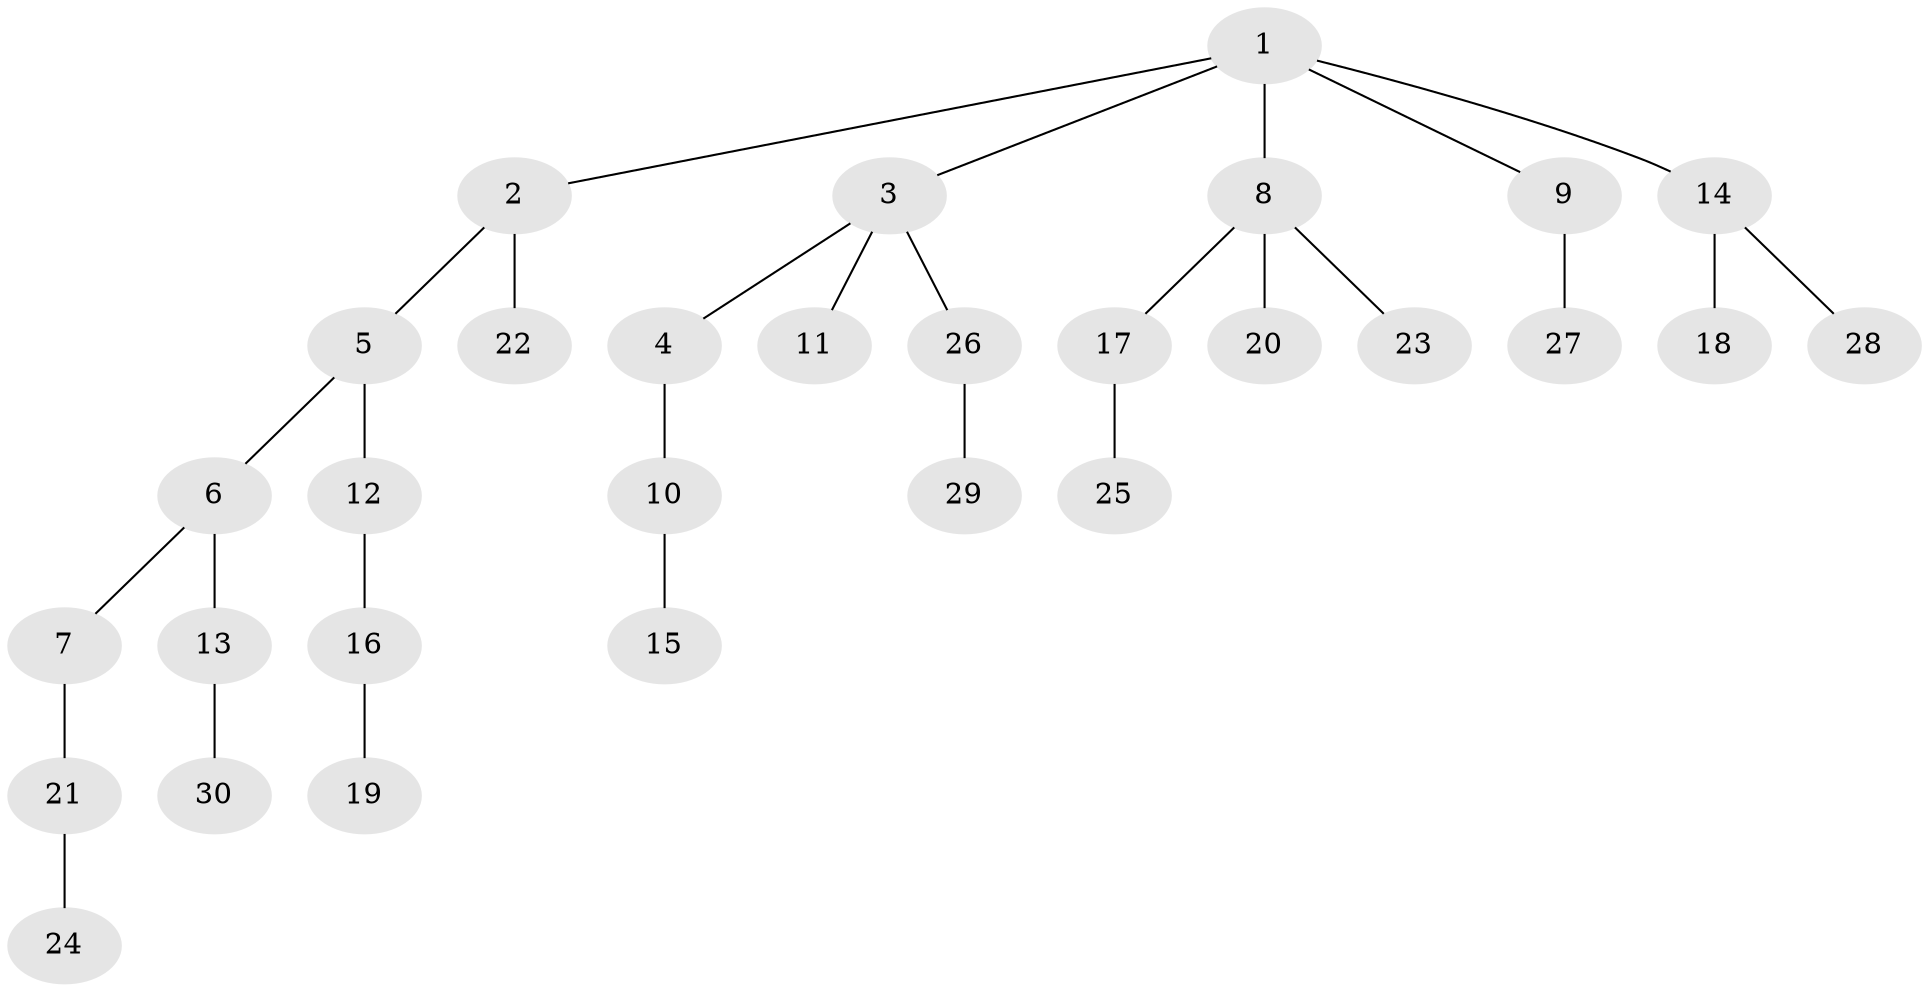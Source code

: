// original degree distribution, {6: 0.01818181818181818, 4: 0.07272727272727272, 5: 0.05454545454545454, 1: 0.5454545454545454, 3: 0.12727272727272726, 2: 0.18181818181818182}
// Generated by graph-tools (version 1.1) at 2025/36/03/09/25 02:36:31]
// undirected, 30 vertices, 29 edges
graph export_dot {
graph [start="1"]
  node [color=gray90,style=filled];
  1;
  2;
  3;
  4;
  5;
  6;
  7;
  8;
  9;
  10;
  11;
  12;
  13;
  14;
  15;
  16;
  17;
  18;
  19;
  20;
  21;
  22;
  23;
  24;
  25;
  26;
  27;
  28;
  29;
  30;
  1 -- 2 [weight=1.0];
  1 -- 3 [weight=1.0];
  1 -- 8 [weight=1.0];
  1 -- 9 [weight=1.0];
  1 -- 14 [weight=1.0];
  2 -- 5 [weight=1.0];
  2 -- 22 [weight=1.0];
  3 -- 4 [weight=1.0];
  3 -- 11 [weight=1.0];
  3 -- 26 [weight=1.0];
  4 -- 10 [weight=3.0];
  5 -- 6 [weight=1.0];
  5 -- 12 [weight=2.0];
  6 -- 7 [weight=1.0];
  6 -- 13 [weight=1.0];
  7 -- 21 [weight=1.0];
  8 -- 17 [weight=1.0];
  8 -- 20 [weight=1.0];
  8 -- 23 [weight=1.0];
  9 -- 27 [weight=2.0];
  10 -- 15 [weight=1.0];
  12 -- 16 [weight=1.0];
  13 -- 30 [weight=1.0];
  14 -- 18 [weight=1.0];
  14 -- 28 [weight=1.0];
  16 -- 19 [weight=1.0];
  17 -- 25 [weight=1.0];
  21 -- 24 [weight=1.0];
  26 -- 29 [weight=1.0];
}
